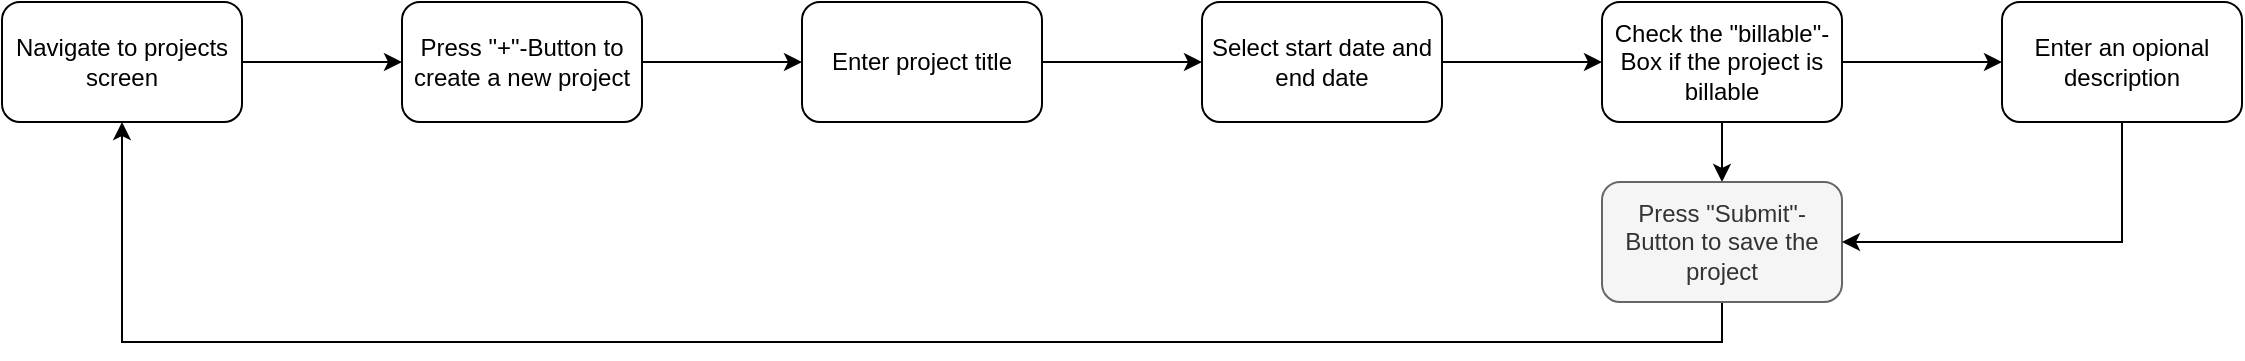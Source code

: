 <mxfile version="21.0.10" type="github">
  <diagram name="Seite-1" id="T6qStYmElyos_pqOZEYT">
    <mxGraphModel dx="1210" dy="566" grid="1" gridSize="10" guides="1" tooltips="1" connect="1" arrows="1" fold="1" page="1" pageScale="1" pageWidth="827" pageHeight="1169" math="0" shadow="0">
      <root>
        <mxCell id="0" />
        <mxCell id="1" parent="0" />
        <mxCell id="uGUpkJKsq6nUnIyjZ_gp-3" value="" style="edgeStyle=orthogonalEdgeStyle;rounded=0;orthogonalLoop=1;jettySize=auto;html=1;" edge="1" parent="1" source="uGUpkJKsq6nUnIyjZ_gp-1" target="uGUpkJKsq6nUnIyjZ_gp-2">
          <mxGeometry relative="1" as="geometry" />
        </mxCell>
        <mxCell id="uGUpkJKsq6nUnIyjZ_gp-1" value="Navigate to projects screen" style="rounded=1;whiteSpace=wrap;html=1;" vertex="1" parent="1">
          <mxGeometry x="350" y="260" width="120" height="60" as="geometry" />
        </mxCell>
        <mxCell id="uGUpkJKsq6nUnIyjZ_gp-5" value="" style="edgeStyle=orthogonalEdgeStyle;rounded=0;orthogonalLoop=1;jettySize=auto;html=1;" edge="1" parent="1" source="uGUpkJKsq6nUnIyjZ_gp-2" target="uGUpkJKsq6nUnIyjZ_gp-4">
          <mxGeometry relative="1" as="geometry" />
        </mxCell>
        <mxCell id="uGUpkJKsq6nUnIyjZ_gp-2" value="Press &quot;+&quot;-Button to create a new project" style="whiteSpace=wrap;html=1;rounded=1;" vertex="1" parent="1">
          <mxGeometry x="550" y="260" width="120" height="60" as="geometry" />
        </mxCell>
        <mxCell id="uGUpkJKsq6nUnIyjZ_gp-7" value="" style="edgeStyle=orthogonalEdgeStyle;rounded=0;orthogonalLoop=1;jettySize=auto;html=1;" edge="1" parent="1" source="uGUpkJKsq6nUnIyjZ_gp-4" target="uGUpkJKsq6nUnIyjZ_gp-6">
          <mxGeometry relative="1" as="geometry" />
        </mxCell>
        <mxCell id="uGUpkJKsq6nUnIyjZ_gp-4" value="Enter project title" style="whiteSpace=wrap;html=1;rounded=1;" vertex="1" parent="1">
          <mxGeometry x="750" y="260" width="120" height="60" as="geometry" />
        </mxCell>
        <mxCell id="uGUpkJKsq6nUnIyjZ_gp-9" value="" style="edgeStyle=orthogonalEdgeStyle;rounded=0;orthogonalLoop=1;jettySize=auto;html=1;" edge="1" parent="1" source="uGUpkJKsq6nUnIyjZ_gp-6" target="uGUpkJKsq6nUnIyjZ_gp-8">
          <mxGeometry relative="1" as="geometry" />
        </mxCell>
        <mxCell id="uGUpkJKsq6nUnIyjZ_gp-6" value="Select start date and end date" style="whiteSpace=wrap;html=1;rounded=1;" vertex="1" parent="1">
          <mxGeometry x="950" y="260" width="120" height="60" as="geometry" />
        </mxCell>
        <mxCell id="uGUpkJKsq6nUnIyjZ_gp-11" value="" style="edgeStyle=orthogonalEdgeStyle;rounded=0;orthogonalLoop=1;jettySize=auto;html=1;" edge="1" parent="1" source="uGUpkJKsq6nUnIyjZ_gp-8" target="uGUpkJKsq6nUnIyjZ_gp-10">
          <mxGeometry relative="1" as="geometry" />
        </mxCell>
        <mxCell id="uGUpkJKsq6nUnIyjZ_gp-14" value="" style="edgeStyle=orthogonalEdgeStyle;rounded=0;orthogonalLoop=1;jettySize=auto;html=1;" edge="1" parent="1" source="uGUpkJKsq6nUnIyjZ_gp-8" target="uGUpkJKsq6nUnIyjZ_gp-13">
          <mxGeometry relative="1" as="geometry" />
        </mxCell>
        <mxCell id="uGUpkJKsq6nUnIyjZ_gp-8" value="Check the &quot;billable&quot;-Box if the project is billable" style="whiteSpace=wrap;html=1;rounded=1;" vertex="1" parent="1">
          <mxGeometry x="1150" y="260" width="120" height="60" as="geometry" />
        </mxCell>
        <mxCell id="uGUpkJKsq6nUnIyjZ_gp-12" style="edgeStyle=orthogonalEdgeStyle;rounded=0;orthogonalLoop=1;jettySize=auto;html=1;exitX=0.5;exitY=1;exitDx=0;exitDy=0;entryX=0.5;entryY=1;entryDx=0;entryDy=0;" edge="1" parent="1" source="uGUpkJKsq6nUnIyjZ_gp-10" target="uGUpkJKsq6nUnIyjZ_gp-1">
          <mxGeometry relative="1" as="geometry" />
        </mxCell>
        <mxCell id="uGUpkJKsq6nUnIyjZ_gp-10" value="Press &quot;Submit&quot;-Button to save the project" style="whiteSpace=wrap;html=1;rounded=1;fillColor=#f5f5f5;fontColor=#333333;strokeColor=#666666;" vertex="1" parent="1">
          <mxGeometry x="1150" y="350" width="120" height="60" as="geometry" />
        </mxCell>
        <mxCell id="uGUpkJKsq6nUnIyjZ_gp-15" style="edgeStyle=orthogonalEdgeStyle;rounded=0;orthogonalLoop=1;jettySize=auto;html=1;exitX=0.5;exitY=1;exitDx=0;exitDy=0;entryX=1;entryY=0.5;entryDx=0;entryDy=0;" edge="1" parent="1" source="uGUpkJKsq6nUnIyjZ_gp-13" target="uGUpkJKsq6nUnIyjZ_gp-10">
          <mxGeometry relative="1" as="geometry" />
        </mxCell>
        <mxCell id="uGUpkJKsq6nUnIyjZ_gp-13" value="Enter an opional description" style="whiteSpace=wrap;html=1;rounded=1;" vertex="1" parent="1">
          <mxGeometry x="1350" y="260" width="120" height="60" as="geometry" />
        </mxCell>
      </root>
    </mxGraphModel>
  </diagram>
</mxfile>
